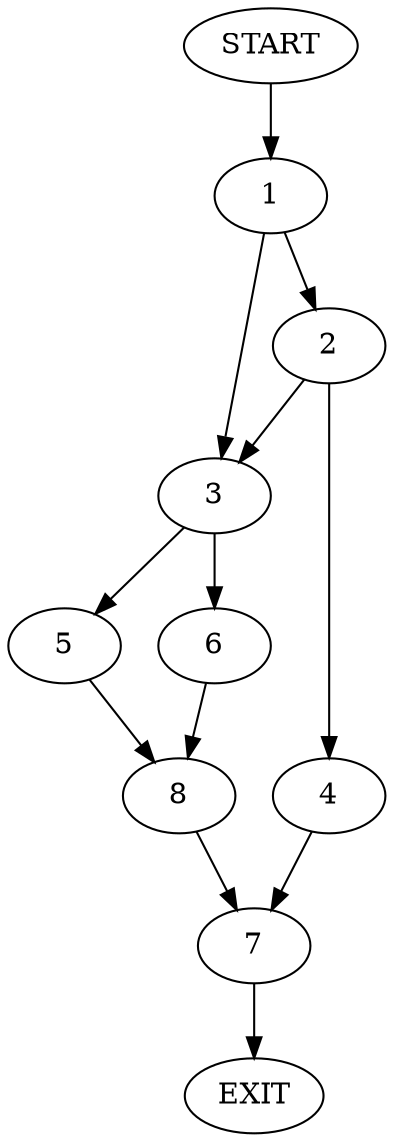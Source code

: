 digraph {
0 [label="START"];
1;
2;
3;
4;
5;
6;
7;
8;
9 [label="EXIT"];
0 -> 1;
1 -> 2;
1 -> 3;
2 -> 3;
2 -> 4;
3 -> 5;
3 -> 6;
4 -> 7;
7 -> 9;
5 -> 8;
6 -> 8;
8 -> 7;
}